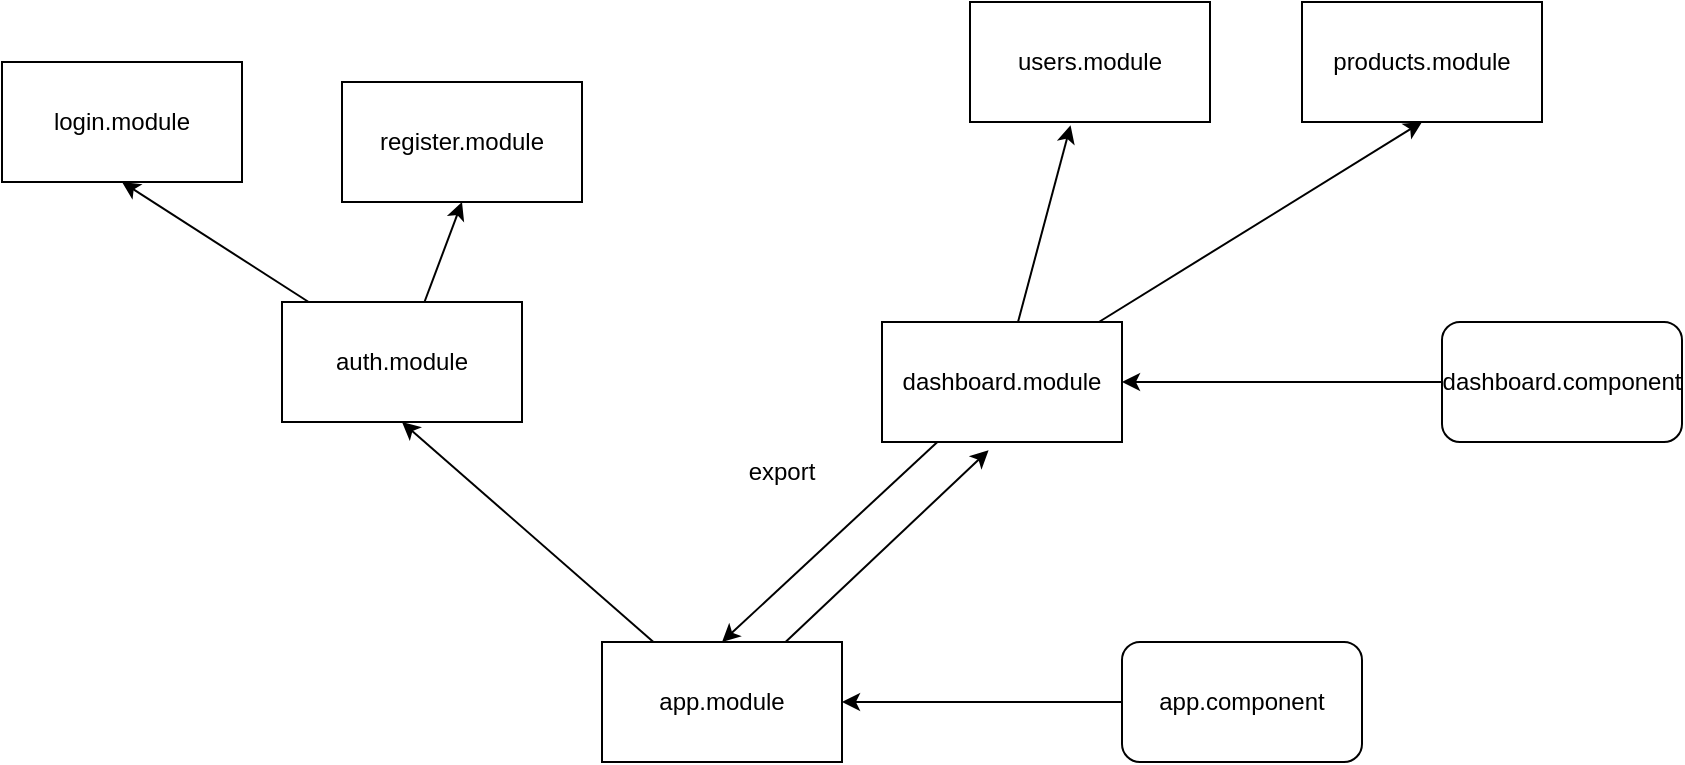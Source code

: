 <mxfile>
    <diagram id="S4HIREEmp2GL_TQlTqc6" name="Page-1">
        <mxGraphModel dx="1552" dy="431" grid="1" gridSize="10" guides="1" tooltips="1" connect="1" arrows="1" fold="1" page="1" pageScale="1" pageWidth="827" pageHeight="1169" math="0" shadow="0">
            <root>
                <mxCell id="0"/>
                <mxCell id="1" parent="0"/>
                <mxCell id="4" style="edgeStyle=none;html=1;entryX=0.444;entryY=1.069;entryDx=0;entryDy=0;entryPerimeter=0;" parent="1" source="2" target="3" edge="1">
                    <mxGeometry relative="1" as="geometry"/>
                </mxCell>
                <mxCell id="6" style="edgeStyle=none;html=1;entryX=0.5;entryY=1;entryDx=0;entryDy=0;" parent="1" source="2" target="5" edge="1">
                    <mxGeometry relative="1" as="geometry"/>
                </mxCell>
                <mxCell id="2" value="app.module" style="rounded=0;whiteSpace=wrap;html=1;" parent="1" vertex="1">
                    <mxGeometry x="230" y="370" width="120" height="60" as="geometry"/>
                </mxCell>
                <mxCell id="14" style="edgeStyle=none;html=1;entryX=0.419;entryY=1.027;entryDx=0;entryDy=0;entryPerimeter=0;" parent="1" source="3" target="12" edge="1">
                    <mxGeometry relative="1" as="geometry">
                        <mxPoint x="460" y="120" as="targetPoint"/>
                    </mxGeometry>
                </mxCell>
                <mxCell id="15" style="edgeStyle=none;html=1;entryX=0.5;entryY=1;entryDx=0;entryDy=0;" parent="1" source="3" target="13" edge="1">
                    <mxGeometry relative="1" as="geometry"/>
                </mxCell>
                <mxCell id="22" style="edgeStyle=none;html=1;entryX=0.5;entryY=0;entryDx=0;entryDy=0;" edge="1" parent="1" source="3" target="2">
                    <mxGeometry relative="1" as="geometry"/>
                </mxCell>
                <mxCell id="3" value="dashboard.module" style="rounded=0;whiteSpace=wrap;html=1;" parent="1" vertex="1">
                    <mxGeometry x="370" y="210" width="120" height="60" as="geometry"/>
                </mxCell>
                <mxCell id="9" style="edgeStyle=none;html=1;entryX=0.5;entryY=1;entryDx=0;entryDy=0;" parent="1" source="5" target="7" edge="1">
                    <mxGeometry relative="1" as="geometry"/>
                </mxCell>
                <mxCell id="10" style="edgeStyle=none;html=1;entryX=0.5;entryY=1;entryDx=0;entryDy=0;" parent="1" source="5" target="8" edge="1">
                    <mxGeometry relative="1" as="geometry"/>
                </mxCell>
                <mxCell id="5" value="auth.module" style="rounded=0;whiteSpace=wrap;html=1;" parent="1" vertex="1">
                    <mxGeometry x="70" y="200" width="120" height="60" as="geometry"/>
                </mxCell>
                <mxCell id="7" value="login.module" style="rounded=0;whiteSpace=wrap;html=1;" parent="1" vertex="1">
                    <mxGeometry x="-70" y="80" width="120" height="60" as="geometry"/>
                </mxCell>
                <mxCell id="8" value="register.module" style="rounded=0;whiteSpace=wrap;html=1;" parent="1" vertex="1">
                    <mxGeometry x="100" y="90" width="120" height="60" as="geometry"/>
                </mxCell>
                <mxCell id="12" value="users.module" style="rounded=0;whiteSpace=wrap;html=1;" parent="1" vertex="1">
                    <mxGeometry x="414" y="50" width="120" height="60" as="geometry"/>
                </mxCell>
                <mxCell id="13" value="products.module" style="rounded=0;whiteSpace=wrap;html=1;" parent="1" vertex="1">
                    <mxGeometry x="580" y="50" width="120" height="60" as="geometry"/>
                </mxCell>
                <mxCell id="17" style="edgeStyle=none;html=1;entryX=1;entryY=0.5;entryDx=0;entryDy=0;" edge="1" parent="1" source="16" target="3">
                    <mxGeometry relative="1" as="geometry"/>
                </mxCell>
                <mxCell id="16" value="dashboard.component" style="rounded=1;whiteSpace=wrap;html=1;" vertex="1" parent="1">
                    <mxGeometry x="650" y="210" width="120" height="60" as="geometry"/>
                </mxCell>
                <mxCell id="20" style="edgeStyle=none;html=1;entryX=1;entryY=0.5;entryDx=0;entryDy=0;" edge="1" parent="1" source="19" target="2">
                    <mxGeometry relative="1" as="geometry"/>
                </mxCell>
                <mxCell id="19" value="app.component" style="rounded=1;whiteSpace=wrap;html=1;" vertex="1" parent="1">
                    <mxGeometry x="490" y="370" width="120" height="60" as="geometry"/>
                </mxCell>
                <mxCell id="23" value="export" style="text;html=1;strokeColor=none;fillColor=none;align=center;verticalAlign=middle;whiteSpace=wrap;rounded=0;" vertex="1" parent="1">
                    <mxGeometry x="290" y="270" width="60" height="30" as="geometry"/>
                </mxCell>
            </root>
        </mxGraphModel>
    </diagram>
</mxfile>
